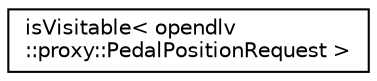 digraph "Graphical Class Hierarchy"
{
 // LATEX_PDF_SIZE
  edge [fontname="Helvetica",fontsize="10",labelfontname="Helvetica",labelfontsize="10"];
  node [fontname="Helvetica",fontsize="10",shape=record];
  rankdir="LR";
  Node0 [label="isVisitable\< opendlv\l::proxy::PedalPositionRequest \>",height=0.2,width=0.4,color="black", fillcolor="white", style="filled",URL="$structisVisitable_3_01opendlv_1_1proxy_1_1PedalPositionRequest_01_4.html",tooltip=" "];
}
